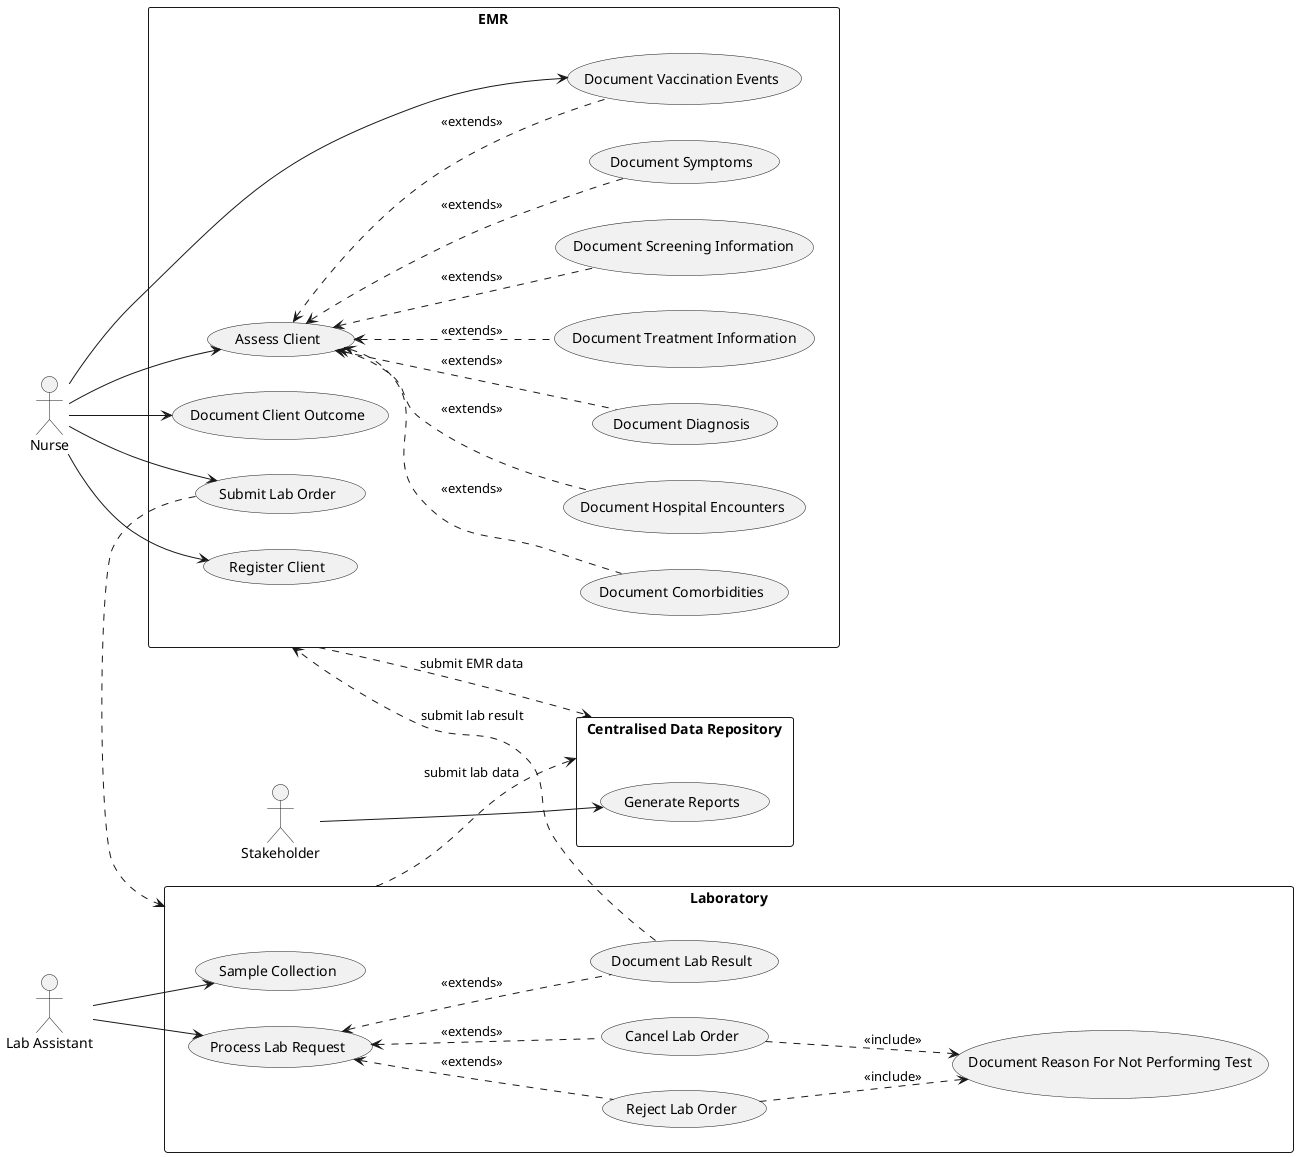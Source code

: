 @startuml UseCaseDiagram
left to right direction
actor "Nurse" as nurse
rectangle EMR {
  usecase "Register Client" as UC1
  usecase "Assess Client" as UC2
  usecase "Document Screening Information" as UC3
  usecase "Document Symptoms" as UC4
  usecase "Document Comorbidities" as UC5
  usecase "Document Hospital Encounters" as UC6
  usecase "Document Diagnosis" as UC8
  usecase "Document Treatment Information" as UC9
  usecase "Document Client Outcome" as UC10
  usecase "Submit Lab Order" as UC11
  usecase "Document Vaccination Events" as UC12
  
}

nurse --> UC1
nurse --> UC2
nurse --> UC10
nurse --> UC11
nurse --> UC12

(UC2) <.. (UC3) : "<<extends>>"
(UC2) <.. (UC4) : "<<extends>>"
(UC2) <.. (UC5) : "<<extends>>"
(UC2) <.. (UC6) : "<<extends>>"
(UC2) <.. (UC12) : "<<extends>>"
(UC2) <.. (UC8) : "<<extends>>"
(UC2) <.. (UC9) : "<<extends>>"

actor "Lab Assistant" as labAssistant
rectangle Laboratory {
  usecase "Sample Collection" as UC14
  usecase "Process Lab Request" as UC15
  usecase "Document Lab Result" as UC16
  usecase "Reject Lab Order" as UC17
  usecase "Cancel Lab Order" as UC18
  usecase "Document Reason For Not Performing Test" as UC19
}

labAssistant --> UC14
labAssistant --> UC15


(UC15) <.. (UC16) : "<<extends>>"
(UC15) <.. (UC17) : "<<extends>>"
(UC15) <.. (UC18) : "<<extends>>"

(UC18) ..> (UC19) : "<<include>>"
(UC17) ..> (UC19) : "<<include>>"

(UC11) ..> Laboratory

(UC16) ..> EMR : "submit lab result"

actor "Stakeholder" as stakeholder
rectangle "Centralised Data Repository" as cdr {
  usecase "Generate Reports" as UC20
}

stakeholder --> UC20

EMR ..> cdr : "submit EMR data"
Laboratory ..> cdr : "submit lab data"

@enduml

